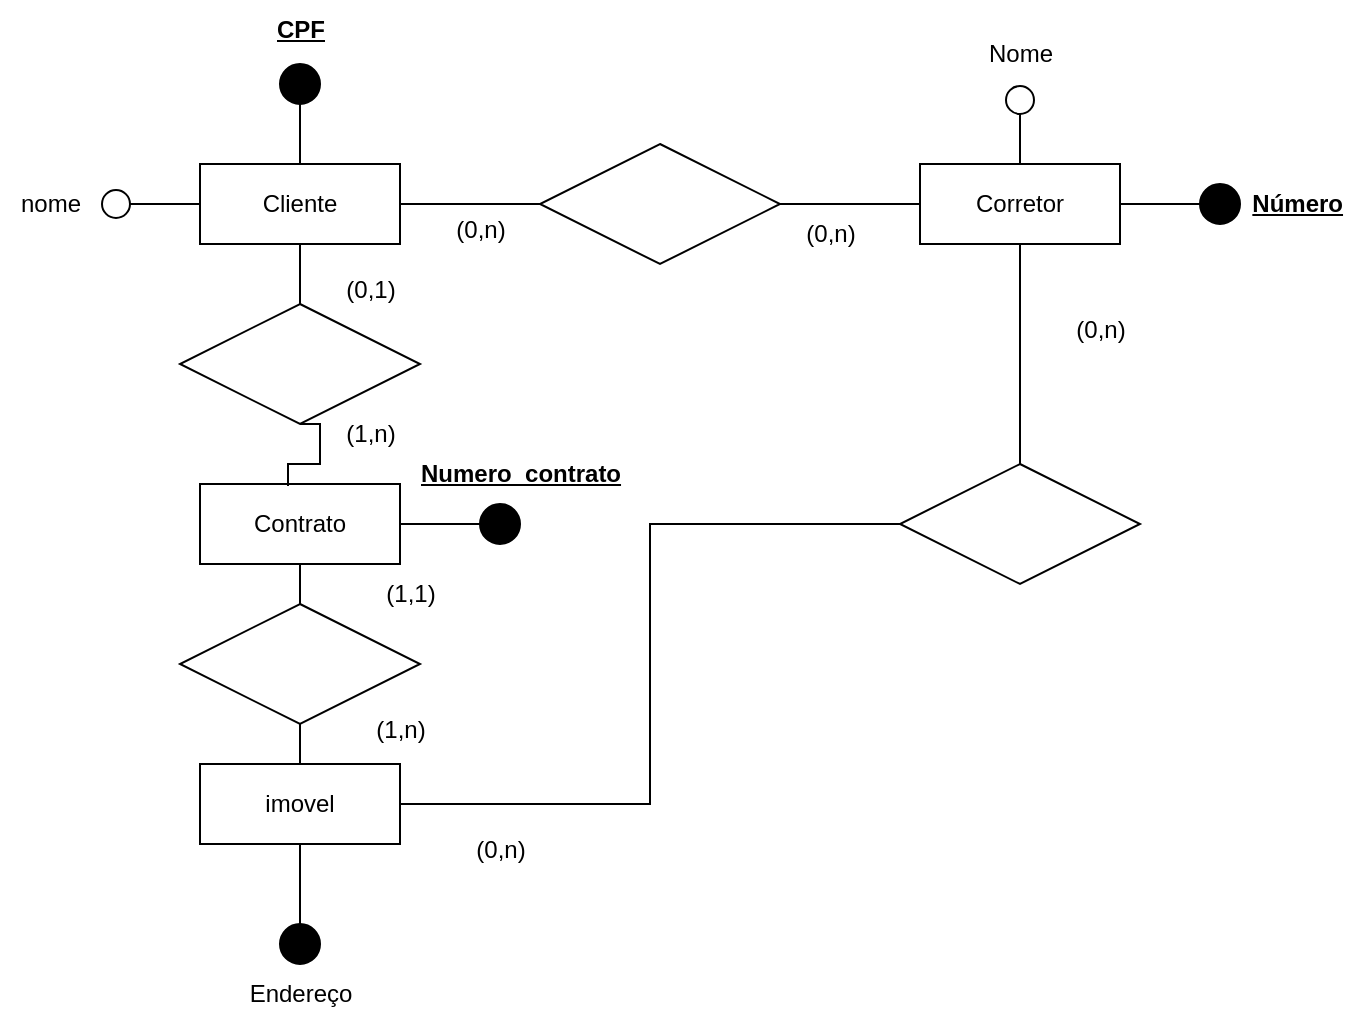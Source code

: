 <mxfile version="23.0.2" type="device">
  <diagram name="Página-1" id="WONvZd88sz391IrMiuy9">
    <mxGraphModel dx="880" dy="532" grid="1" gridSize="10" guides="1" tooltips="1" connect="1" arrows="1" fold="1" page="1" pageScale="1" pageWidth="827" pageHeight="1169" math="0" shadow="0">
      <root>
        <mxCell id="0" />
        <mxCell id="1" parent="0" />
        <mxCell id="d5PfqQC54W7fQIAq870g-7" style="edgeStyle=orthogonalEdgeStyle;rounded=0;orthogonalLoop=1;jettySize=auto;html=1;entryX=0;entryY=0.5;entryDx=0;entryDy=0;endArrow=none;endFill=0;" edge="1" parent="1" source="d5PfqQC54W7fQIAq870g-1" target="d5PfqQC54W7fQIAq870g-5">
          <mxGeometry relative="1" as="geometry" />
        </mxCell>
        <mxCell id="d5PfqQC54W7fQIAq870g-19" style="edgeStyle=orthogonalEdgeStyle;rounded=0;orthogonalLoop=1;jettySize=auto;html=1;entryX=0.5;entryY=0;entryDx=0;entryDy=0;endArrow=none;endFill=0;" edge="1" parent="1" source="d5PfqQC54W7fQIAq870g-1" target="d5PfqQC54W7fQIAq870g-8">
          <mxGeometry relative="1" as="geometry" />
        </mxCell>
        <mxCell id="d5PfqQC54W7fQIAq870g-34" style="edgeStyle=orthogonalEdgeStyle;rounded=0;orthogonalLoop=1;jettySize=auto;html=1;endArrow=circle;endFill=0;" edge="1" parent="1" source="d5PfqQC54W7fQIAq870g-1">
          <mxGeometry relative="1" as="geometry">
            <mxPoint x="80" y="130" as="targetPoint" />
          </mxGeometry>
        </mxCell>
        <mxCell id="d5PfqQC54W7fQIAq870g-35" style="edgeStyle=orthogonalEdgeStyle;rounded=0;orthogonalLoop=1;jettySize=auto;html=1;endArrow=none;endFill=0;" edge="1" parent="1" source="d5PfqQC54W7fQIAq870g-1" target="d5PfqQC54W7fQIAq870g-36">
          <mxGeometry relative="1" as="geometry">
            <mxPoint x="180" y="70" as="targetPoint" />
          </mxGeometry>
        </mxCell>
        <mxCell id="d5PfqQC54W7fQIAq870g-1" value="Cliente" style="whiteSpace=wrap;html=1;align=center;" vertex="1" parent="1">
          <mxGeometry x="130" y="110" width="100" height="40" as="geometry" />
        </mxCell>
        <mxCell id="d5PfqQC54W7fQIAq870g-6" style="edgeStyle=orthogonalEdgeStyle;rounded=0;orthogonalLoop=1;jettySize=auto;html=1;entryX=1;entryY=0.5;entryDx=0;entryDy=0;endArrow=none;endFill=0;" edge="1" parent="1" source="d5PfqQC54W7fQIAq870g-2" target="d5PfqQC54W7fQIAq870g-5">
          <mxGeometry relative="1" as="geometry" />
        </mxCell>
        <mxCell id="d5PfqQC54W7fQIAq870g-24" style="edgeStyle=orthogonalEdgeStyle;rounded=0;orthogonalLoop=1;jettySize=auto;html=1;endArrow=none;endFill=0;" edge="1" parent="1" source="d5PfqQC54W7fQIAq870g-2" target="d5PfqQC54W7fQIAq870g-25">
          <mxGeometry relative="1" as="geometry">
            <mxPoint x="540" y="290" as="targetPoint" />
          </mxGeometry>
        </mxCell>
        <mxCell id="d5PfqQC54W7fQIAq870g-37" style="edgeStyle=orthogonalEdgeStyle;rounded=0;orthogonalLoop=1;jettySize=auto;html=1;endArrow=circle;endFill=0;" edge="1" parent="1" source="d5PfqQC54W7fQIAq870g-2">
          <mxGeometry relative="1" as="geometry">
            <mxPoint x="540" y="70" as="targetPoint" />
          </mxGeometry>
        </mxCell>
        <mxCell id="d5PfqQC54W7fQIAq870g-38" style="edgeStyle=orthogonalEdgeStyle;rounded=0;orthogonalLoop=1;jettySize=auto;html=1;endArrow=none;endFill=0;" edge="1" parent="1" source="d5PfqQC54W7fQIAq870g-2">
          <mxGeometry relative="1" as="geometry">
            <mxPoint x="630" y="130" as="targetPoint" />
          </mxGeometry>
        </mxCell>
        <mxCell id="d5PfqQC54W7fQIAq870g-2" value="Corretor" style="whiteSpace=wrap;html=1;align=center;" vertex="1" parent="1">
          <mxGeometry x="490" y="110" width="100" height="40" as="geometry" />
        </mxCell>
        <mxCell id="d5PfqQC54W7fQIAq870g-44" style="edgeStyle=orthogonalEdgeStyle;rounded=0;orthogonalLoop=1;jettySize=auto;html=1;endArrow=none;endFill=0;" edge="1" parent="1" source="d5PfqQC54W7fQIAq870g-3">
          <mxGeometry relative="1" as="geometry">
            <mxPoint x="180" y="490" as="targetPoint" />
          </mxGeometry>
        </mxCell>
        <mxCell id="d5PfqQC54W7fQIAq870g-3" value="imovel" style="whiteSpace=wrap;html=1;align=center;" vertex="1" parent="1">
          <mxGeometry x="130" y="410" width="100" height="40" as="geometry" />
        </mxCell>
        <mxCell id="d5PfqQC54W7fQIAq870g-21" style="edgeStyle=orthogonalEdgeStyle;rounded=0;orthogonalLoop=1;jettySize=auto;html=1;exitX=0.5;exitY=1;exitDx=0;exitDy=0;entryX=0.5;entryY=0;entryDx=0;entryDy=0;endArrow=none;endFill=0;" edge="1" parent="1" source="d5PfqQC54W7fQIAq870g-4" target="d5PfqQC54W7fQIAq870g-9">
          <mxGeometry relative="1" as="geometry" />
        </mxCell>
        <mxCell id="d5PfqQC54W7fQIAq870g-43" style="edgeStyle=orthogonalEdgeStyle;rounded=0;orthogonalLoop=1;jettySize=auto;html=1;entryX=0;entryY=0.5;entryDx=0;entryDy=0;endArrow=none;endFill=0;" edge="1" parent="1" source="d5PfqQC54W7fQIAq870g-4" target="d5PfqQC54W7fQIAq870g-42">
          <mxGeometry relative="1" as="geometry" />
        </mxCell>
        <mxCell id="d5PfqQC54W7fQIAq870g-4" value="Contrato" style="whiteSpace=wrap;html=1;align=center;" vertex="1" parent="1">
          <mxGeometry x="130" y="270" width="100" height="40" as="geometry" />
        </mxCell>
        <mxCell id="d5PfqQC54W7fQIAq870g-5" value="" style="shape=rhombus;perimeter=rhombusPerimeter;whiteSpace=wrap;html=1;align=center;" vertex="1" parent="1">
          <mxGeometry x="300" y="100" width="120" height="60" as="geometry" />
        </mxCell>
        <mxCell id="d5PfqQC54W7fQIAq870g-8" value="" style="shape=rhombus;perimeter=rhombusPerimeter;whiteSpace=wrap;html=1;align=center;" vertex="1" parent="1">
          <mxGeometry x="120" y="180" width="120" height="60" as="geometry" />
        </mxCell>
        <mxCell id="d5PfqQC54W7fQIAq870g-22" style="edgeStyle=orthogonalEdgeStyle;rounded=0;orthogonalLoop=1;jettySize=auto;html=1;endArrow=none;endFill=0;" edge="1" parent="1" source="d5PfqQC54W7fQIAq870g-9" target="d5PfqQC54W7fQIAq870g-3">
          <mxGeometry relative="1" as="geometry" />
        </mxCell>
        <mxCell id="d5PfqQC54W7fQIAq870g-9" value="" style="shape=rhombus;perimeter=rhombusPerimeter;whiteSpace=wrap;html=1;align=center;" vertex="1" parent="1">
          <mxGeometry x="120" y="330" width="120" height="60" as="geometry" />
        </mxCell>
        <mxCell id="d5PfqQC54W7fQIAq870g-16" value="(0,n)" style="text;html=1;align=center;verticalAlign=middle;resizable=0;points=[];autosize=1;strokeColor=none;fillColor=none;" vertex="1" parent="1">
          <mxGeometry x="245" y="128" width="50" height="30" as="geometry" />
        </mxCell>
        <mxCell id="d5PfqQC54W7fQIAq870g-17" value="(0,n)" style="text;html=1;align=center;verticalAlign=middle;resizable=0;points=[];autosize=1;strokeColor=none;fillColor=none;" vertex="1" parent="1">
          <mxGeometry x="420" y="130" width="50" height="30" as="geometry" />
        </mxCell>
        <mxCell id="d5PfqQC54W7fQIAq870g-18" value="(1,n)" style="text;html=1;align=center;verticalAlign=middle;resizable=0;points=[];autosize=1;strokeColor=none;fillColor=none;" vertex="1" parent="1">
          <mxGeometry x="190" y="230" width="50" height="30" as="geometry" />
        </mxCell>
        <mxCell id="d5PfqQC54W7fQIAq870g-20" style="edgeStyle=orthogonalEdgeStyle;rounded=0;orthogonalLoop=1;jettySize=auto;html=1;entryX=0.44;entryY=0.025;entryDx=0;entryDy=0;entryPerimeter=0;endArrow=none;endFill=0;exitX=0.5;exitY=1;exitDx=0;exitDy=0;" edge="1" parent="1" source="d5PfqQC54W7fQIAq870g-8" target="d5PfqQC54W7fQIAq870g-4">
          <mxGeometry relative="1" as="geometry">
            <Array as="points">
              <mxPoint x="190" y="240" />
              <mxPoint x="190" y="260" />
              <mxPoint x="174" y="260" />
            </Array>
          </mxGeometry>
        </mxCell>
        <mxCell id="d5PfqQC54W7fQIAq870g-23" value="(0,1)" style="text;html=1;align=center;verticalAlign=middle;resizable=0;points=[];autosize=1;strokeColor=none;fillColor=none;" vertex="1" parent="1">
          <mxGeometry x="190" y="158" width="50" height="30" as="geometry" />
        </mxCell>
        <mxCell id="d5PfqQC54W7fQIAq870g-26" style="edgeStyle=orthogonalEdgeStyle;rounded=0;orthogonalLoop=1;jettySize=auto;html=1;entryX=1;entryY=0.5;entryDx=0;entryDy=0;endArrow=none;endFill=0;" edge="1" parent="1" source="d5PfqQC54W7fQIAq870g-25" target="d5PfqQC54W7fQIAq870g-3">
          <mxGeometry relative="1" as="geometry" />
        </mxCell>
        <mxCell id="d5PfqQC54W7fQIAq870g-25" value="" style="shape=rhombus;perimeter=rhombusPerimeter;whiteSpace=wrap;html=1;align=center;" vertex="1" parent="1">
          <mxGeometry x="480" y="260" width="120" height="60" as="geometry" />
        </mxCell>
        <mxCell id="d5PfqQC54W7fQIAq870g-27" value="(1,1)" style="text;html=1;align=center;verticalAlign=middle;resizable=0;points=[];autosize=1;strokeColor=none;fillColor=none;" vertex="1" parent="1">
          <mxGeometry x="210" y="310" width="50" height="30" as="geometry" />
        </mxCell>
        <mxCell id="d5PfqQC54W7fQIAq870g-29" value="(1,n)" style="text;html=1;align=center;verticalAlign=middle;resizable=0;points=[];autosize=1;strokeColor=none;fillColor=none;" vertex="1" parent="1">
          <mxGeometry x="205" y="378" width="50" height="30" as="geometry" />
        </mxCell>
        <mxCell id="d5PfqQC54W7fQIAq870g-30" value="(0,n)" style="text;html=1;align=center;verticalAlign=middle;resizable=0;points=[];autosize=1;strokeColor=none;fillColor=none;" vertex="1" parent="1">
          <mxGeometry x="555" y="178" width="50" height="30" as="geometry" />
        </mxCell>
        <mxCell id="d5PfqQC54W7fQIAq870g-31" value="(0,n)" style="text;html=1;align=center;verticalAlign=middle;resizable=0;points=[];autosize=1;strokeColor=none;fillColor=none;" vertex="1" parent="1">
          <mxGeometry x="255" y="438" width="50" height="30" as="geometry" />
        </mxCell>
        <mxCell id="d5PfqQC54W7fQIAq870g-36" value="" style="ellipse;whiteSpace=wrap;html=1;aspect=fixed;fillColor=#000000;" vertex="1" parent="1">
          <mxGeometry x="170" y="60" width="20" height="20" as="geometry" />
        </mxCell>
        <mxCell id="d5PfqQC54W7fQIAq870g-39" value="" style="ellipse;whiteSpace=wrap;html=1;aspect=fixed;fillColor=#000000;" vertex="1" parent="1">
          <mxGeometry x="630" y="120" width="20" height="20" as="geometry" />
        </mxCell>
        <mxCell id="d5PfqQC54W7fQIAq870g-42" value="" style="ellipse;whiteSpace=wrap;html=1;aspect=fixed;fillColor=#000000;" vertex="1" parent="1">
          <mxGeometry x="270" y="280" width="20" height="20" as="geometry" />
        </mxCell>
        <mxCell id="d5PfqQC54W7fQIAq870g-46" value="" style="ellipse;whiteSpace=wrap;html=1;aspect=fixed;fillColor=#000000;" vertex="1" parent="1">
          <mxGeometry x="170" y="490" width="20" height="20" as="geometry" />
        </mxCell>
        <mxCell id="d5PfqQC54W7fQIAq870g-47" value="&lt;u&gt;&lt;b&gt;CPF&lt;/b&gt;&lt;/u&gt;" style="text;html=1;align=center;verticalAlign=middle;resizable=0;points=[];autosize=1;strokeColor=none;fillColor=none;" vertex="1" parent="1">
          <mxGeometry x="155" y="28" width="50" height="30" as="geometry" />
        </mxCell>
        <mxCell id="d5PfqQC54W7fQIAq870g-48" value="nome" style="text;html=1;align=center;verticalAlign=middle;resizable=0;points=[];autosize=1;strokeColor=none;fillColor=none;" vertex="1" parent="1">
          <mxGeometry x="30" y="115" width="50" height="30" as="geometry" />
        </mxCell>
        <mxCell id="d5PfqQC54W7fQIAq870g-49" value="&lt;b&gt;&lt;u&gt;Numero_contrato&lt;/u&gt;&lt;/b&gt;" style="text;html=1;align=center;verticalAlign=middle;resizable=0;points=[];autosize=1;strokeColor=none;fillColor=none;" vertex="1" parent="1">
          <mxGeometry x="230" y="250" width="120" height="30" as="geometry" />
        </mxCell>
        <mxCell id="d5PfqQC54W7fQIAq870g-52" value="Endereço" style="text;html=1;align=center;verticalAlign=middle;resizable=0;points=[];autosize=1;strokeColor=none;fillColor=none;" vertex="1" parent="1">
          <mxGeometry x="145" y="510" width="70" height="30" as="geometry" />
        </mxCell>
        <mxCell id="d5PfqQC54W7fQIAq870g-53" value="Nome" style="text;html=1;align=center;verticalAlign=middle;resizable=0;points=[];autosize=1;strokeColor=none;fillColor=none;" vertex="1" parent="1">
          <mxGeometry x="510" y="40" width="60" height="30" as="geometry" />
        </mxCell>
        <mxCell id="d5PfqQC54W7fQIAq870g-54" value="&lt;b&gt;&lt;u&gt;&lt;span style=&quot;white-space: pre;&quot;&gt;&#x9;&lt;/span&gt;Número&lt;/u&gt;&lt;/b&gt;" style="text;html=1;align=center;verticalAlign=middle;resizable=0;points=[];autosize=1;strokeColor=none;fillColor=none;" vertex="1" parent="1">
          <mxGeometry x="615" y="115" width="100" height="30" as="geometry" />
        </mxCell>
      </root>
    </mxGraphModel>
  </diagram>
</mxfile>
